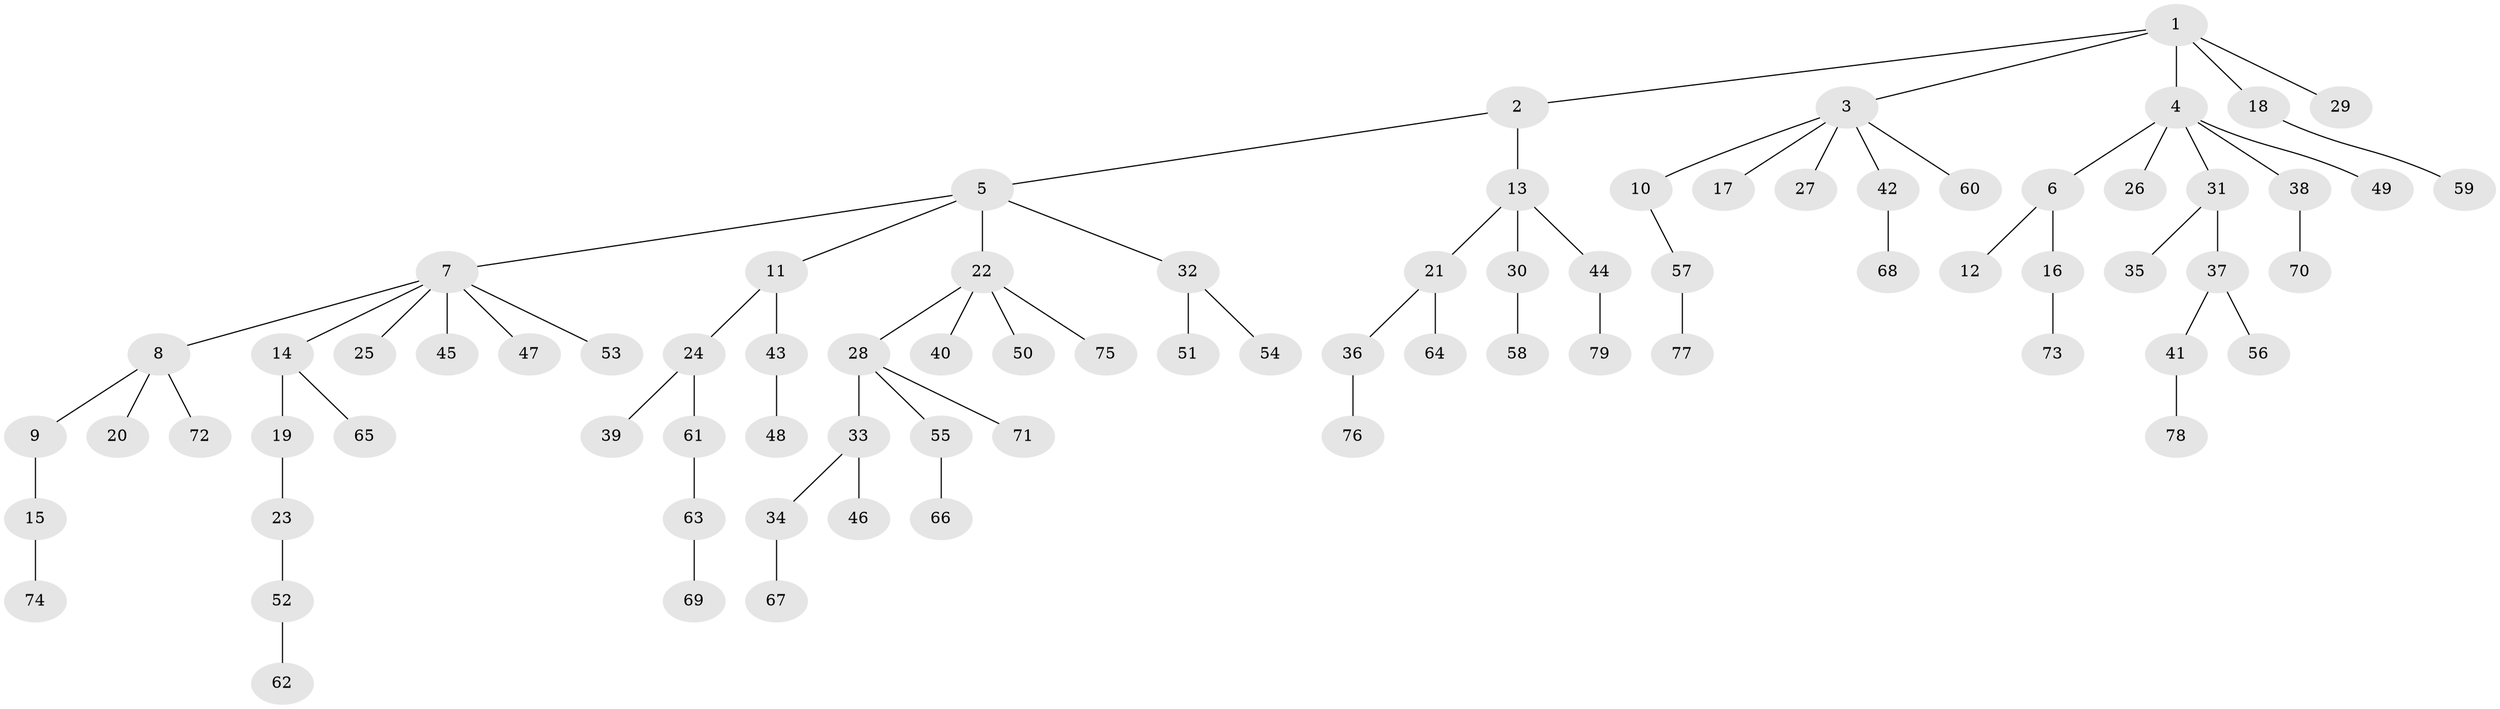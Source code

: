 // Generated by graph-tools (version 1.1) at 2025/50/03/09/25 03:50:23]
// undirected, 79 vertices, 78 edges
graph export_dot {
graph [start="1"]
  node [color=gray90,style=filled];
  1;
  2;
  3;
  4;
  5;
  6;
  7;
  8;
  9;
  10;
  11;
  12;
  13;
  14;
  15;
  16;
  17;
  18;
  19;
  20;
  21;
  22;
  23;
  24;
  25;
  26;
  27;
  28;
  29;
  30;
  31;
  32;
  33;
  34;
  35;
  36;
  37;
  38;
  39;
  40;
  41;
  42;
  43;
  44;
  45;
  46;
  47;
  48;
  49;
  50;
  51;
  52;
  53;
  54;
  55;
  56;
  57;
  58;
  59;
  60;
  61;
  62;
  63;
  64;
  65;
  66;
  67;
  68;
  69;
  70;
  71;
  72;
  73;
  74;
  75;
  76;
  77;
  78;
  79;
  1 -- 2;
  1 -- 3;
  1 -- 4;
  1 -- 18;
  1 -- 29;
  2 -- 5;
  2 -- 13;
  3 -- 10;
  3 -- 17;
  3 -- 27;
  3 -- 42;
  3 -- 60;
  4 -- 6;
  4 -- 26;
  4 -- 31;
  4 -- 38;
  4 -- 49;
  5 -- 7;
  5 -- 11;
  5 -- 22;
  5 -- 32;
  6 -- 12;
  6 -- 16;
  7 -- 8;
  7 -- 14;
  7 -- 25;
  7 -- 45;
  7 -- 47;
  7 -- 53;
  8 -- 9;
  8 -- 20;
  8 -- 72;
  9 -- 15;
  10 -- 57;
  11 -- 24;
  11 -- 43;
  13 -- 21;
  13 -- 30;
  13 -- 44;
  14 -- 19;
  14 -- 65;
  15 -- 74;
  16 -- 73;
  18 -- 59;
  19 -- 23;
  21 -- 36;
  21 -- 64;
  22 -- 28;
  22 -- 40;
  22 -- 50;
  22 -- 75;
  23 -- 52;
  24 -- 39;
  24 -- 61;
  28 -- 33;
  28 -- 55;
  28 -- 71;
  30 -- 58;
  31 -- 35;
  31 -- 37;
  32 -- 51;
  32 -- 54;
  33 -- 34;
  33 -- 46;
  34 -- 67;
  36 -- 76;
  37 -- 41;
  37 -- 56;
  38 -- 70;
  41 -- 78;
  42 -- 68;
  43 -- 48;
  44 -- 79;
  52 -- 62;
  55 -- 66;
  57 -- 77;
  61 -- 63;
  63 -- 69;
}
